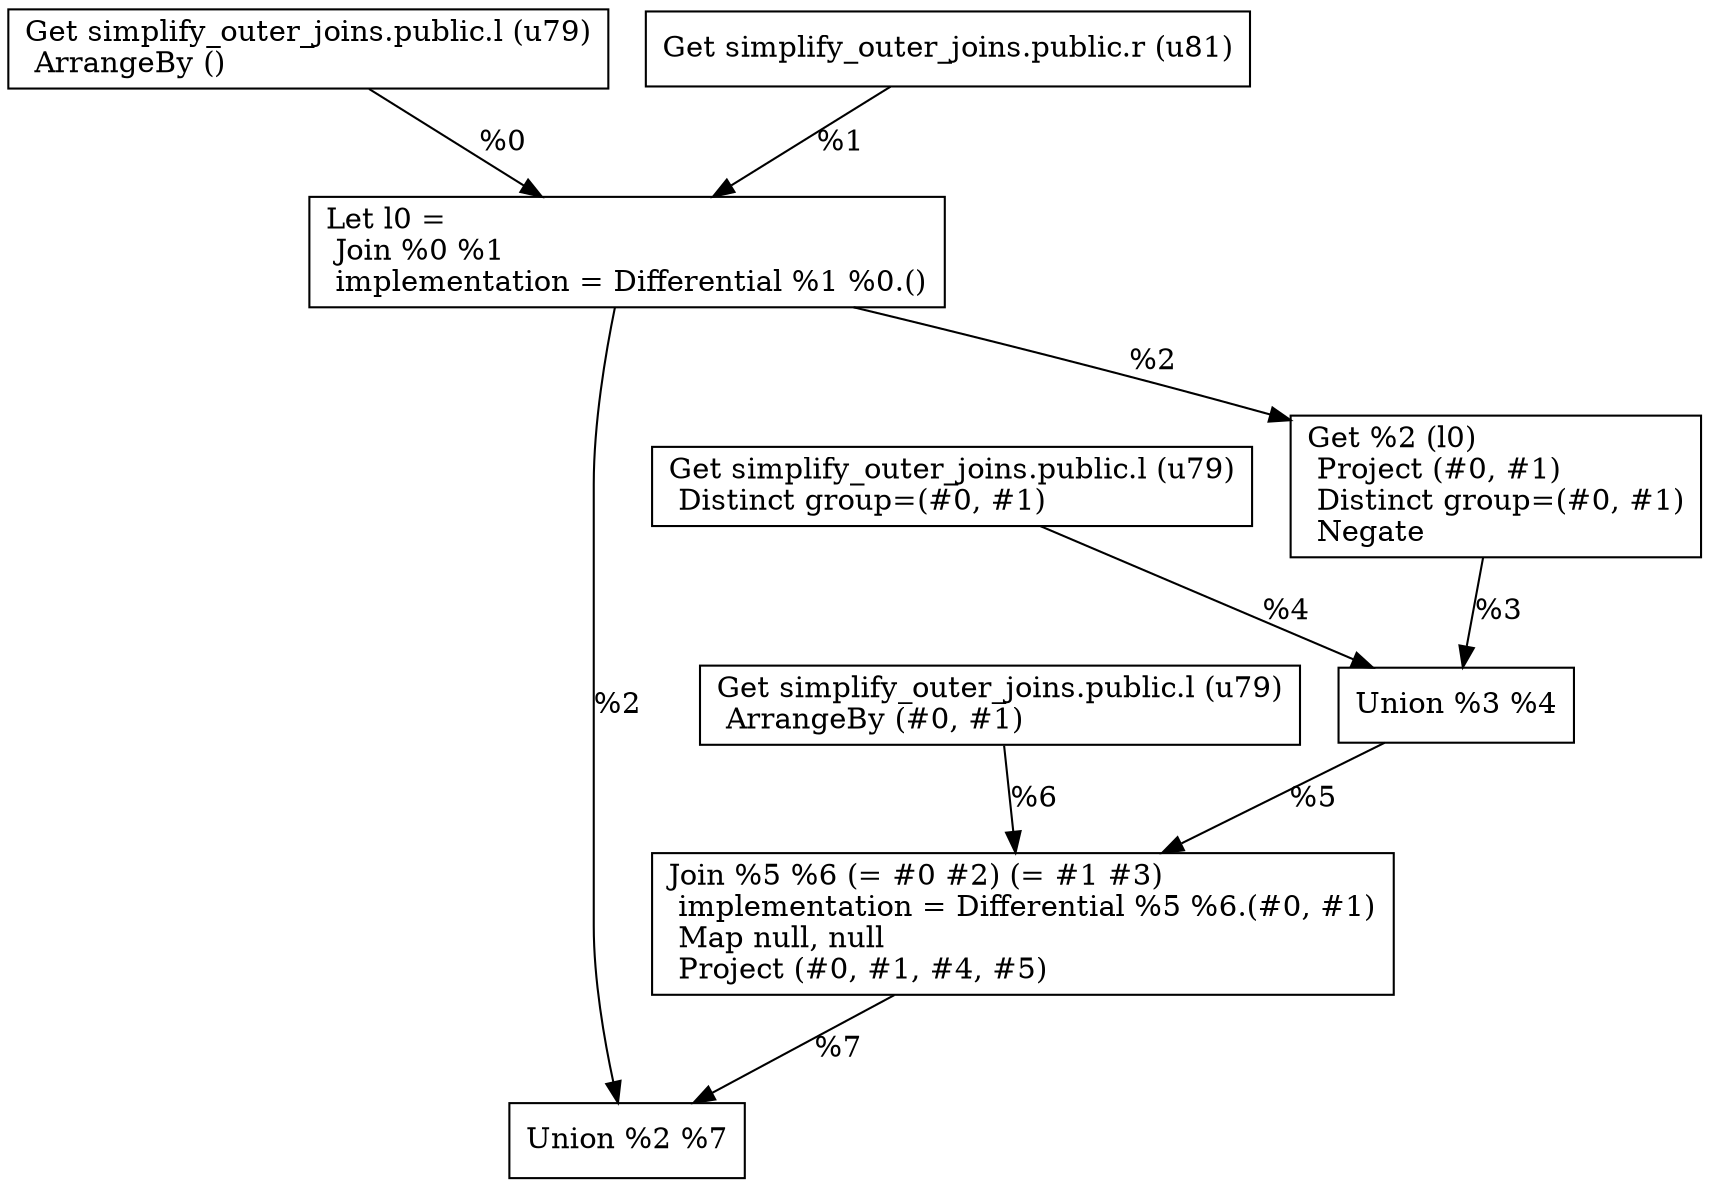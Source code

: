 digraph G {
    node0 [shape = record, label=" Get simplify_outer_joins.public.l (u79)\l ArrangeBy ()\l"]
    node1 [shape = record, label=" Get simplify_outer_joins.public.r (u81)\l"]
    node2 [shape = record, label="Let l0 =\l Join %0 %1\l  implementation = Differential %1 %0.()\l"]
    node3 [shape = record, label=" Get %2 (l0)\l Project (#0, #1)\l Distinct group=(#0, #1)\l Negate\l"]
    node4 [shape = record, label=" Get simplify_outer_joins.public.l (u79)\l Distinct group=(#0, #1)\l"]
    node5 [shape = record, label=" Union %3 %4\l"]
    node6 [shape = record, label=" Get simplify_outer_joins.public.l (u79)\l ArrangeBy (#0, #1)\l"]
    node7 [shape = record, label=" Join %5 %6 (= #0 #2) (= #1 #3)\l  implementation = Differential %5 %6.(#0, #1)\l Map null, null\l Project (#0, #1, #4, #5)\l"]
    node8 [shape = record, label=" Union %2 %7\l"]
    node2 -> node3 [label = "%2\l"]
    node7 -> node8 [label = "%7\l"]
    node3 -> node5 [label = "%3\l"]
    node0 -> node2 [label = "%0\l"]
    node4 -> node5 [label = "%4\l"]
    node1 -> node2 [label = "%1\l"]
    node5 -> node7 [label = "%5\l"]
    node2 -> node8 [label = "%2\l"]
    node6 -> node7 [label = "%6\l"]
}
